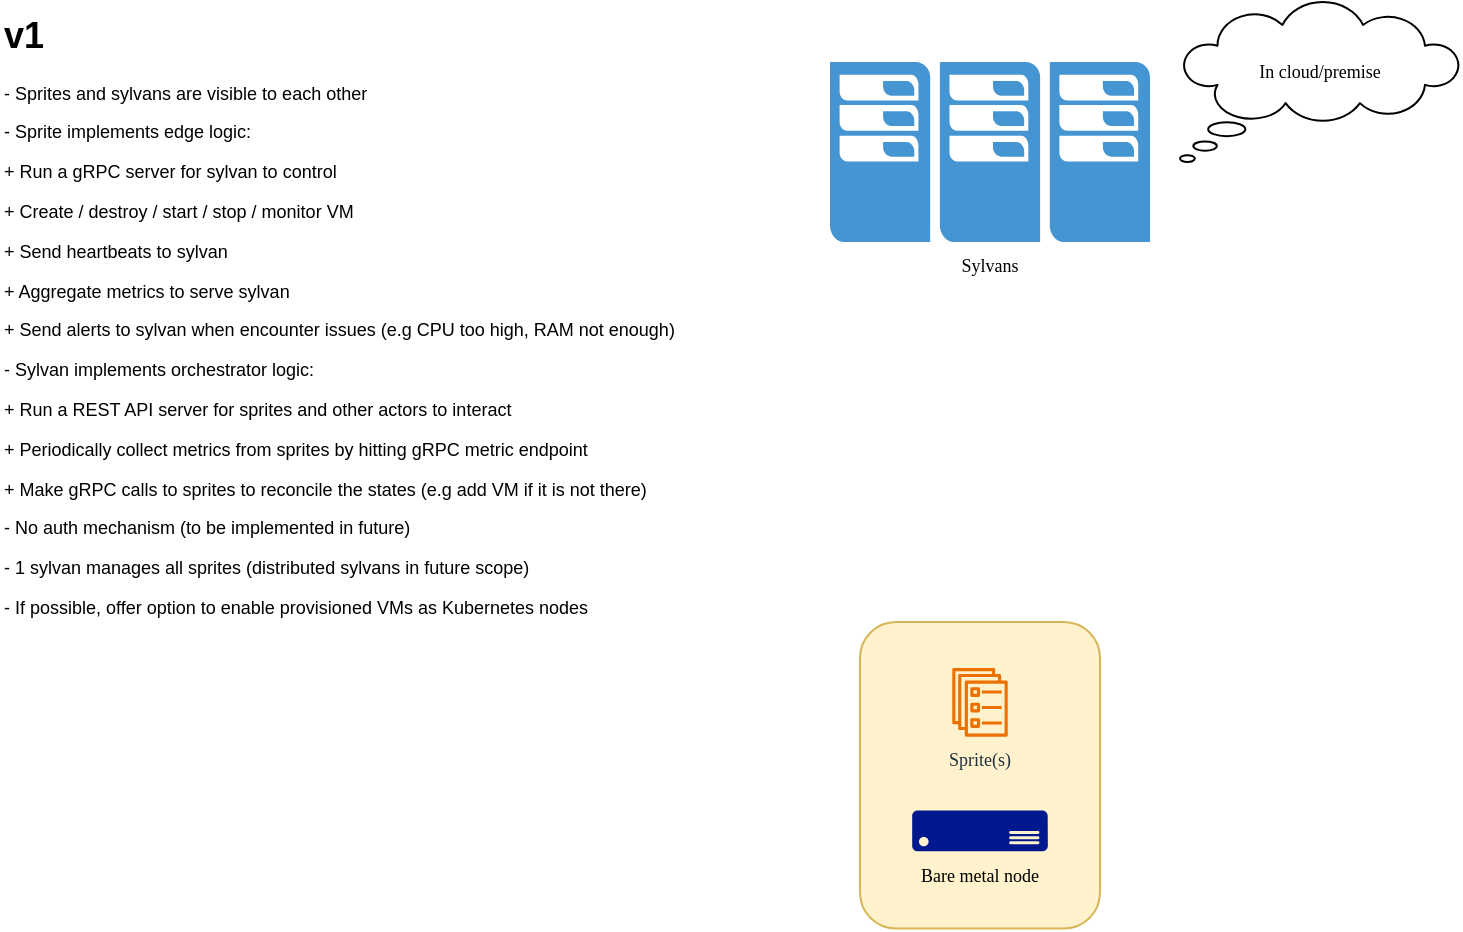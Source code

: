 <mxfile version="28.2.1">
  <diagram name="v1" id="xovJX9cgDdjwenQ59o3J">
    <mxGraphModel dx="543" dy="385" grid="1" gridSize="10" guides="1" tooltips="1" connect="1" arrows="1" fold="1" page="1" pageScale="1" pageWidth="1169" pageHeight="827" math="0" shadow="0">
      <root>
        <mxCell id="0" />
        <mxCell id="1" parent="0" />
        <mxCell id="OWfDD9AzahrzfmDPsGC5-4" value="Sylvans" style="pointerEvents=1;shadow=0;dashed=0;strokeColor=none;fillColor=#4495D1;labelPosition=center;verticalLabelPosition=bottom;verticalAlign=top;align=center;outlineConnect=0;shape=mxgraph.veeam.cluster;fontFamily=Verdana;fontSize=9;fontStyle=0;textShadow=0;whiteSpace=wrap;" parent="1" vertex="1">
          <mxGeometry x="425" y="40" width="160" height="90" as="geometry" />
        </mxCell>
        <mxCell id="OWfDD9AzahrzfmDPsGC5-28" value="" style="group;fontFamily=Verdana;fontSize=9;fontStyle=0;textShadow=0;whiteSpace=wrap;" parent="1" vertex="1" connectable="0">
          <mxGeometry x="440" y="320" width="120" height="153.25" as="geometry" />
        </mxCell>
        <mxCell id="OWfDD9AzahrzfmDPsGC5-29" value="" style="rounded=1;movable=1;resizable=1;rotatable=1;deletable=1;editable=1;locked=0;connectable=1;fontSize=9;shadow=0;glass=0;fillColor=#fff2cc;strokeColor=#d6b656;fontFamily=Verdana;fontStyle=0;textShadow=0;whiteSpace=wrap;" parent="OWfDD9AzahrzfmDPsGC5-28" vertex="1">
          <mxGeometry width="120" height="153.25" as="geometry" />
        </mxCell>
        <mxCell id="OWfDD9AzahrzfmDPsGC5-30" value="Bare metal node" style="sketch=0;aspect=fixed;pointerEvents=1;shadow=0;dashed=0;strokeColor=none;labelPosition=center;verticalLabelPosition=bottom;verticalAlign=top;align=center;fillColor=#00188D;shape=mxgraph.azure.server;movable=1;resizable=1;rotatable=1;deletable=1;editable=1;locked=0;connectable=1;fontSize=9;fontFamily=Verdana;fontStyle=0;textShadow=0;whiteSpace=wrap;" parent="OWfDD9AzahrzfmDPsGC5-28" vertex="1">
          <mxGeometry x="26.091" y="94.308" width="67.822" height="20.347" as="geometry" />
        </mxCell>
        <mxCell id="OWfDD9AzahrzfmDPsGC5-31" value="Sprite(s)" style="sketch=0;outlineConnect=0;fontColor=#232F3E;gradientColor=none;fillColor=#ED7100;strokeColor=none;dashed=0;verticalLabelPosition=bottom;verticalAlign=top;align=center;fontSize=9;fontStyle=0;aspect=fixed;pointerEvents=1;shape=mxgraph.aws4.ecs_service;movable=1;resizable=1;rotatable=1;deletable=1;editable=1;locked=0;connectable=1;fontFamily=Verdana;textShadow=0;whiteSpace=wrap;" parent="OWfDD9AzahrzfmDPsGC5-28" vertex="1">
          <mxGeometry x="46.036" y="23.002" width="27.925" height="34.363" as="geometry" />
        </mxCell>
        <mxCell id="OWfDD9AzahrzfmDPsGC5-38" value="" style="group;fontFamily=Verdana;fontSize=9;fontStyle=0;textShadow=0;whiteSpace=wrap;" parent="1" vertex="1" connectable="0">
          <mxGeometry x="600" y="10" width="140" height="80" as="geometry" />
        </mxCell>
        <mxCell id="OWfDD9AzahrzfmDPsGC5-36" value="" style="shape=mxgraph.basic.cloud_callout;fontSize=9;fontFamily=Verdana;fontStyle=0;textShadow=0;whiteSpace=wrap;" parent="OWfDD9AzahrzfmDPsGC5-38" vertex="1">
          <mxGeometry width="140" height="80" as="geometry" />
        </mxCell>
        <mxCell id="OWfDD9AzahrzfmDPsGC5-37" value="In cloud/premise" style="text;align=center;verticalAlign=middle;rounded=0;fontSize=9;fontFamily=Verdana;fontStyle=0;textShadow=0;whiteSpace=wrap;" parent="OWfDD9AzahrzfmDPsGC5-38" vertex="1">
          <mxGeometry x="15" y="20" width="110" height="30" as="geometry" />
        </mxCell>
        <mxCell id="30TTn7z32rPU5H1xWPmD-1" value="&lt;h1 style=&quot;margin-top: 0px;&quot;&gt;v1&lt;/h1&gt;&lt;p&gt;- Sprites and sylvans are visible to each other&lt;/p&gt;&lt;p&gt;- Sprite implements edge logic:&lt;/p&gt;&lt;p&gt;+&amp;nbsp;&lt;span style=&quot;background-color: transparent; color: light-dark(rgb(0, 0, 0), rgb(255, 255, 255));&quot;&gt;Run a gRPC server for sylvan to control&lt;/span&gt;&lt;/p&gt;&lt;p&gt;+ Create / destroy / start / stop / monitor VM&lt;/p&gt;&lt;p&gt;+ Send heartbeats to sylvan&lt;/p&gt;&lt;p&gt;+ Aggregate metrics to serve sylvan&lt;/p&gt;&lt;p&gt;+ Send alerts to sylvan when encounter issues (e.g CPU too high, RAM not enough)&lt;/p&gt;&lt;p&gt;- Sylvan implements orchestrator logic:&lt;/p&gt;&lt;p&gt;+ Run a REST API server for sprites and other actors to interact&lt;/p&gt;&lt;p&gt;+ Periodically collect metrics from sprites by hitting gRPC metric endpoint&lt;/p&gt;&lt;p&gt;+ Make gRPC calls to sprites to reconcile the states (e.g add VM if it is not there)&lt;/p&gt;&lt;p&gt;- No auth mechanism (to be implemented in future)&lt;/p&gt;&lt;p&gt;- 1 sylvan manages all sprites (distributed sylvans in future scope)&lt;/p&gt;&lt;p&gt;- If possible, offer option to enable provisioned VMs as Kubernetes nodes&lt;/p&gt;" style="text;html=1;whiteSpace=wrap;overflow=hidden;rounded=0;fontSize=9;" vertex="1" parent="1">
          <mxGeometry x="10" y="10" width="350" height="340" as="geometry" />
        </mxCell>
      </root>
    </mxGraphModel>
  </diagram>
</mxfile>

